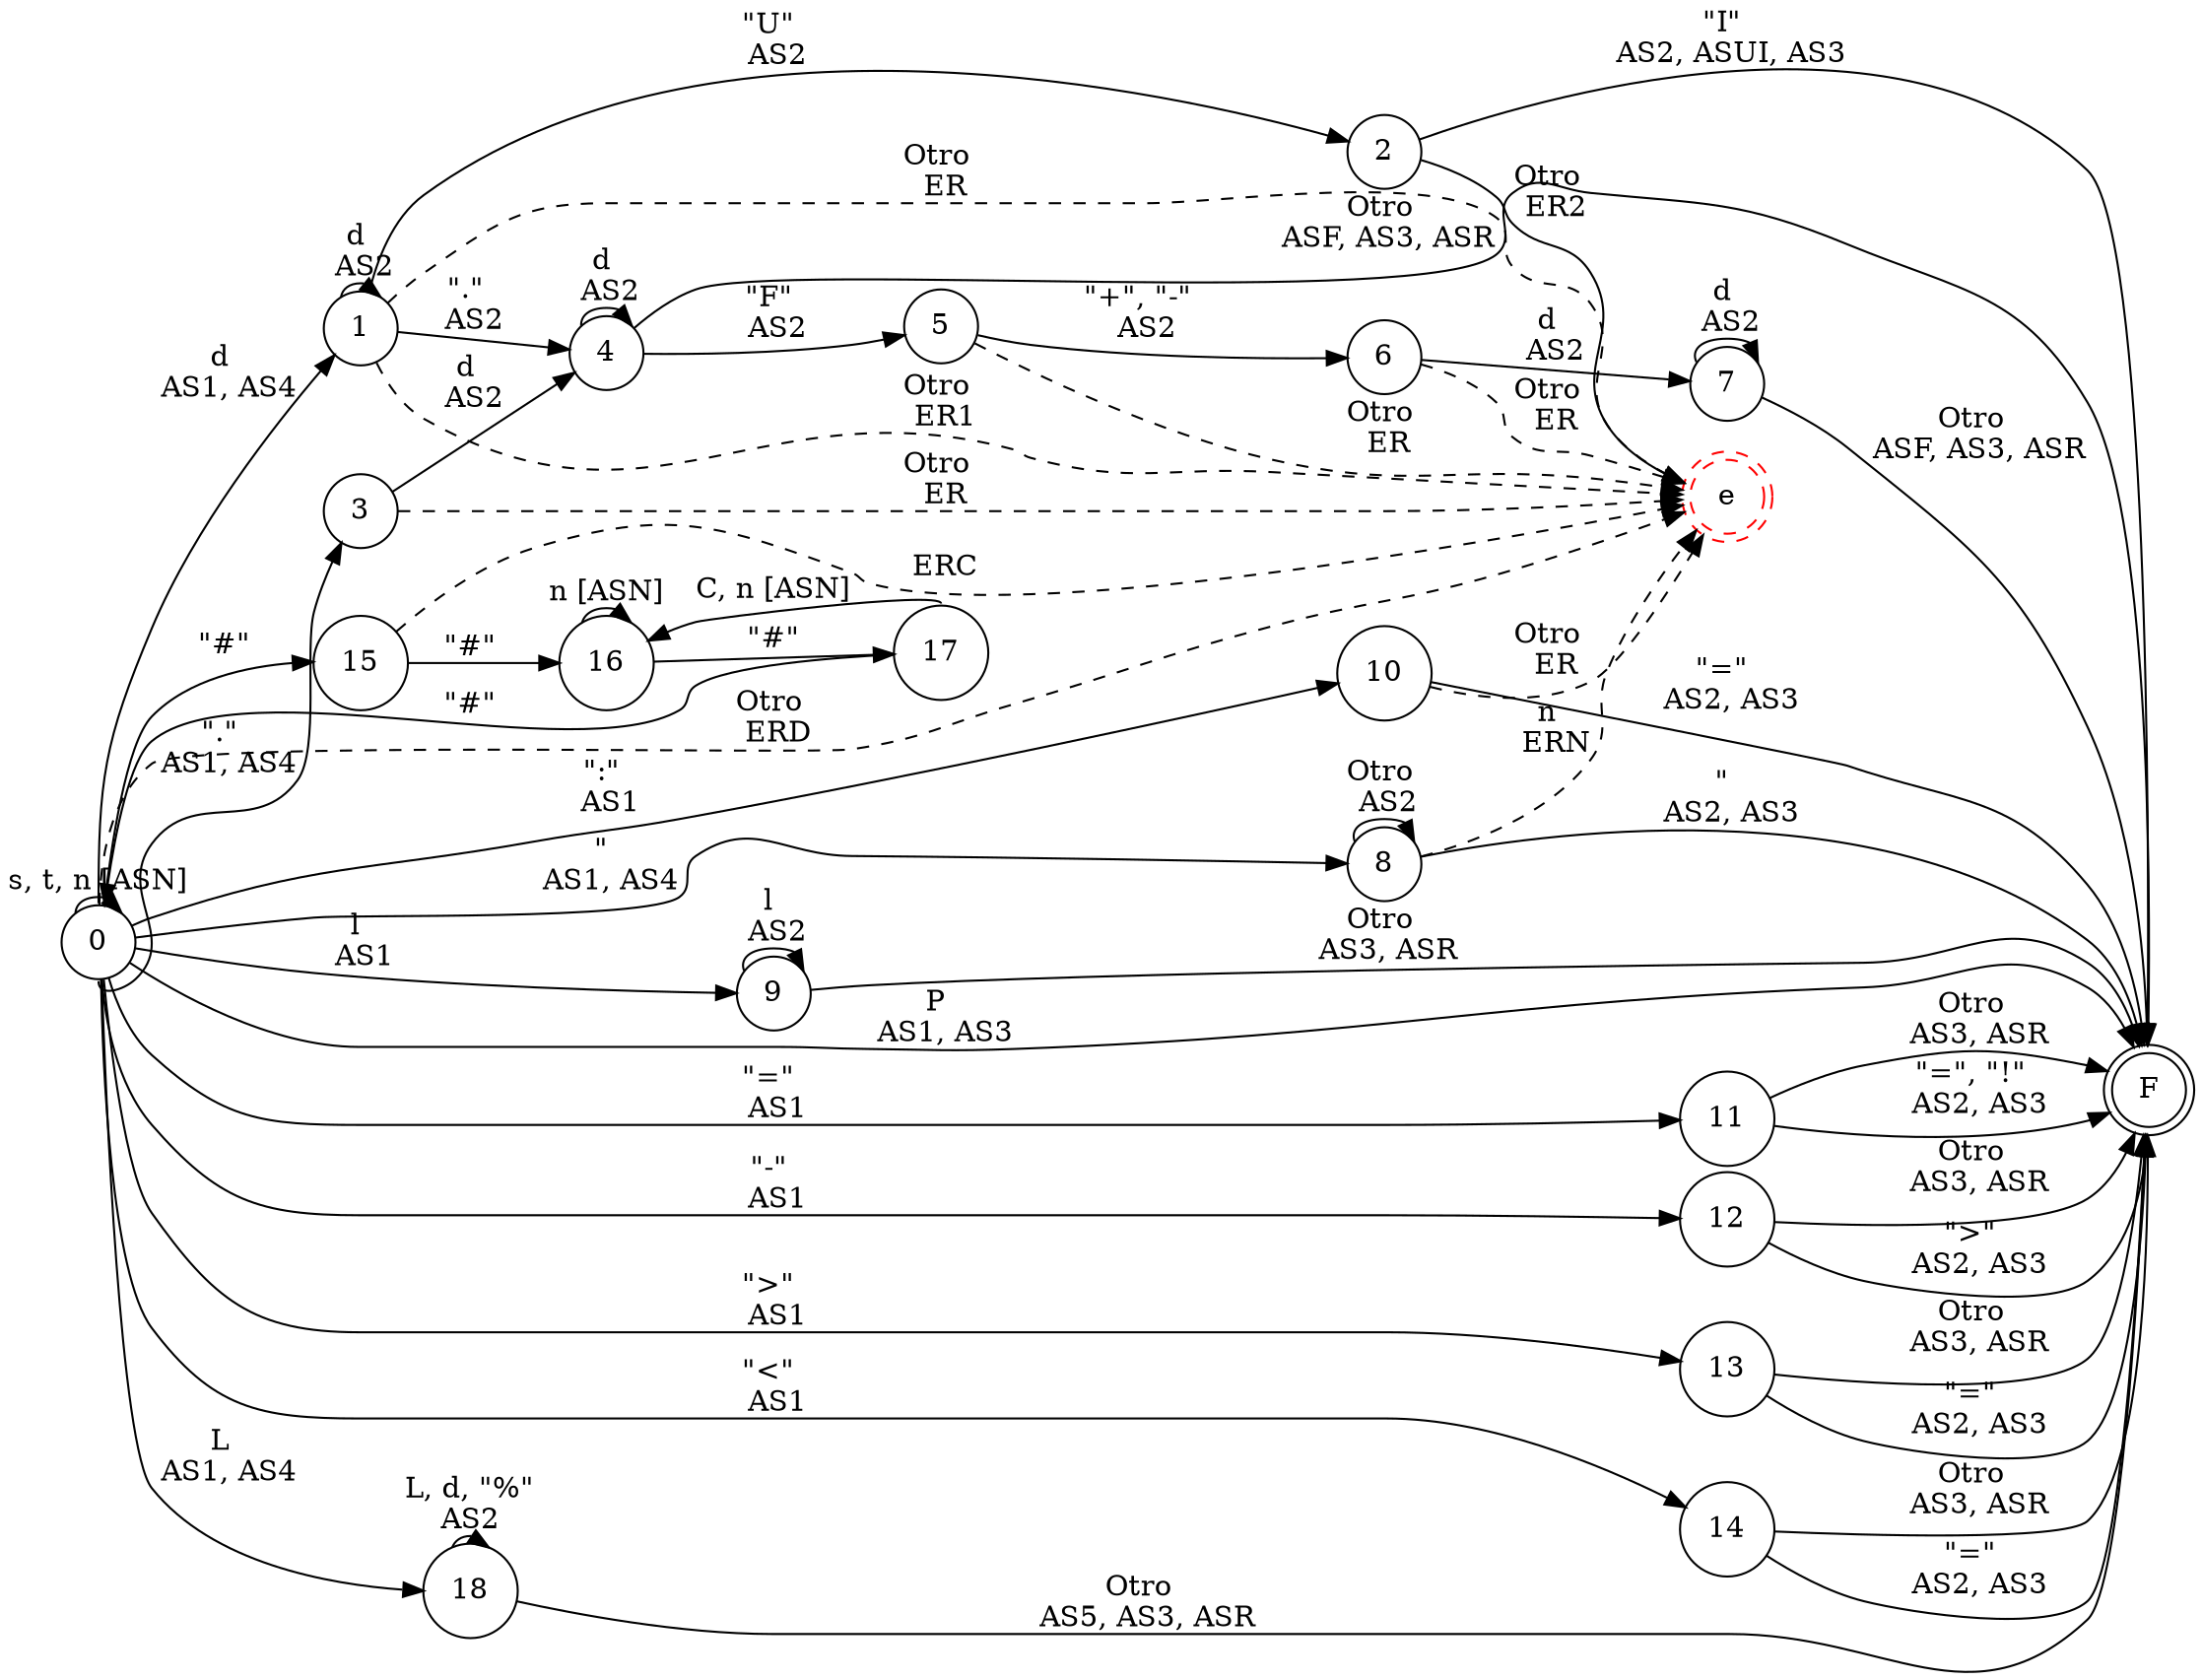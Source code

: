 digraph DFA {
    // Layout.
    rankdir = LR;
    splines = true;
    overlap = false;
    nodesep = 0.05;
    ranksep = 0.1;
    // Estados normales.
    node [shape = circle;];
    // Estado de aceptación.
    F [shape = doublecircle;];
    // Estado de error.
    e [shape = doublecircle;style = dashed;color = red;];
    
    0 -> 0 [label = "s, t, n [ASN]";];
    0 -> 10 [label = "\":\" \n AS1";];
    0 -> 11 [label = "\"=\" \n AS1";];
    0 -> 12 [label = "\"-\" \n AS1";];
    0 -> 13 [label = "\">\" \n AS1";];
    0 -> 14 [label = "\"<\" \n AS1";];
    0 -> 15 [label = "\"#\"";];
    0 -> 18 [label = "L \n AS1, AS4";];
    0 -> 1 [label = "d \n AS1, AS4"; tailport = n;];
    0 -> 3 [label = "\".\" \n AS1, AS4"; tailport = s;];
    0 -> 8 [label = "\" \n AS1, AS4";];
    0 -> 9 [label = "l \n AS1";];
    0 -> e [label = "Otro \n ERD"; style = dashed;];
    0 -> F [label = "P \n AS1, AS3";];
    1 -> 1 [label = "d \n AS2";];
    1 -> 2 [label = "\"U\" \n AS2";];
    1 -> 4 [label = "\".\" \n AS2";];
    1 -> e [label = "Otro \n ER1"; style = dashed;];
    1 -> e [label = "Otro \n ER"; style = dashed;];
    2 -> e [label = "Otro \n ER2";];
    2 -> F [label = "\"I\" \n AS2, ASUI, AS3";];
    3 -> 4 [label = "d \n AS2";];
    3 -> e [label = "Otro \n ER"; style = dashed;];
    4 -> 4 [label = "d \n AS2";];
    4 -> 5 [label = "\"F\" \n AS2";];
    4 -> F [label = "Otro \n ASF, AS3, ASR";];
    5 -> 6 [label = "\"+\", \"-\" \n AS2";];
    5 -> e [label = "Otro \n ER"; style = dashed;];
    6 -> 7 [label = "d \n AS2";];
    6 -> e [label = "Otro \n ER"; style = dashed;];
    7 -> 7 [label = "d \n AS2";];
    7 -> F [label = "Otro \n ASF, AS3, ASR";];
    8 -> 8 [label = "Otro \n AS2";];
    8 -> e [label = "n \n ERN"; style = dashed;];
    8 -> F [label = "\" \n AS2, AS3";];
    9 -> 9 [label = "l \n AS2";];
    9 -> F [label = "Otro \n AS3, ASR";];
    10 -> e [label = "Otro \n ER"; style = dashed;];
    10 -> F [label = "\"=\" \n AS2, AS3";];
    11 -> F [label = "\"=\", \"!\" \n AS2, AS3";];
    11 -> F [label = "Otro \n AS3, ASR";];
    12 -> F [label = "\">\" \n AS2, AS3";];
    12 -> F [label = "Otro \n AS3, ASR";];
    13 -> F [label = "\"=\" \n AS2, AS3";];
    13 -> F [label = "Otro \n AS3, ASR";];
    14 -> F [label = "\"=\" \n AS2, AS3";];
    14 -> F [label = "Otro \n AS3, ASR";];
    15 -> 16 [label = "\"#\"";];
    15 -> e [label = " \n ERC"; style = dashed;];
    16 -> 16 [label = "n [ASN]";];
    16 -> 17 [label = "\"#\"";];
    17 -> 0 [label = "\"#\"";];
    17 -> 16 [label = "C, n [ASN]"; tailport = n;];
    18 -> 18 [label = "L, d, \"%\"\nAS2";];
    18 -> F [label = "Otro \n AS5, AS3, ASR";];
}